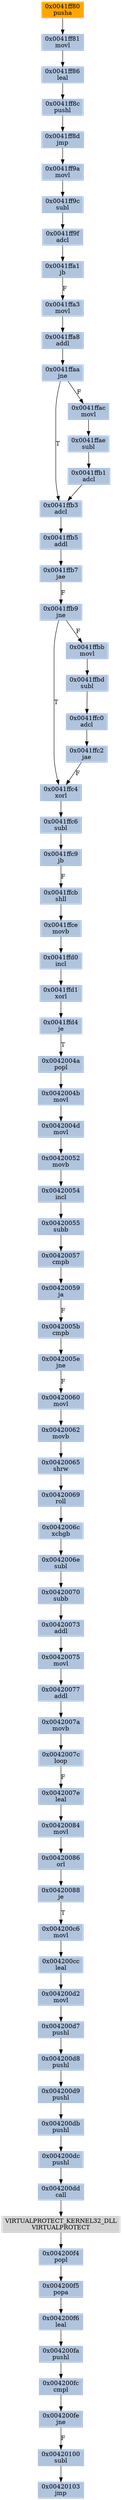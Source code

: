 strict digraph G {
	graph [bgcolor=transparent,
		name=G
	];
	node [color=lightsteelblue,
		fillcolor=lightsteelblue,
		shape=rectangle,
		style=filled
	];
	"0x0041ffc0"	[label="0x0041ffc0
adcl"];
	"0x0041ffc2"	[label="0x0041ffc2
jae"];
	"0x0041ffc0" -> "0x0041ffc2"	[color="#000000"];
	"0x0041ffc9"	[label="0x0041ffc9
jb"];
	"0x0041ffcb"	[label="0x0041ffcb
shll"];
	"0x0041ffc9" -> "0x0041ffcb"	[color="#000000",
		label=F];
	"0x00420052"	[label="0x00420052
movb"];
	"0x00420054"	[label="0x00420054
incl"];
	"0x00420052" -> "0x00420054"	[color="#000000"];
	"0x0041ff9f"	[label="0x0041ff9f
adcl"];
	"0x0041ffa1"	[label="0x0041ffa1
jb"];
	"0x0041ff9f" -> "0x0041ffa1"	[color="#000000"];
	"0x0041ffb1"	[label="0x0041ffb1
adcl"];
	"0x0041ffb3"	[label="0x0041ffb3
adcl"];
	"0x0041ffb1" -> "0x0041ffb3"	[color="#000000"];
	"0x004200d9"	[label="0x004200d9
pushl"];
	"0x004200db"	[label="0x004200db
pushl"];
	"0x004200d9" -> "0x004200db"	[color="#000000"];
	"0x00420055"	[label="0x00420055
subb"];
	"0x00420057"	[label="0x00420057
cmpb"];
	"0x00420055" -> "0x00420057"	[color="#000000"];
	"0x0041ff81"	[label="0x0041ff81
movl"];
	"0x0041ff86"	[label="0x0041ff86
leal"];
	"0x0041ff81" -> "0x0041ff86"	[color="#000000"];
	"0x004200fe"	[label="0x004200fe
jne"];
	"0x00420100"	[label="0x00420100
subl"];
	"0x004200fe" -> "0x00420100"	[color="#000000",
		label=F];
	"0x004200f5"	[label="0x004200f5
popa"];
	"0x004200f6"	[label="0x004200f6
leal"];
	"0x004200f5" -> "0x004200f6"	[color="#000000"];
	"0x0042005e"	[label="0x0042005e
jne"];
	"0x00420060"	[label="0x00420060
movl"];
	"0x0042005e" -> "0x00420060"	[color="#000000",
		label=F];
	"0x0042005b"	[label="0x0042005b
cmpb"];
	"0x0042005b" -> "0x0042005e"	[color="#000000"];
	"0x0041ff9c"	[label="0x0041ff9c
subl"];
	"0x0041ff9c" -> "0x0041ff9f"	[color="#000000"];
	"0x0041ffc4"	[label="0x0041ffc4
xorl"];
	"0x0041ffc6"	[label="0x0041ffc6
subl"];
	"0x0041ffc4" -> "0x0041ffc6"	[color="#000000"];
	"0x00420088"	[label="0x00420088
je"];
	"0x004200c6"	[label="0x004200c6
movl"];
	"0x00420088" -> "0x004200c6"	[color="#000000",
		label=T];
	"0x00420086"	[label="0x00420086
orl"];
	"0x00420086" -> "0x00420088"	[color="#000000"];
	"0x0041ffa3"	[label="0x0041ffa3
movl"];
	"0x0041ffa8"	[label="0x0041ffa8
addl"];
	"0x0041ffa3" -> "0x0041ffa8"	[color="#000000"];
	"0x0042006c"	[label="0x0042006c
xchgb"];
	"0x0042006e"	[label="0x0042006e
subl"];
	"0x0042006c" -> "0x0042006e"	[color="#000000"];
	"0x0041ff8c"	[label="0x0041ff8c
pushl"];
	"0x0041ff8d"	[label="0x0041ff8d
jmp"];
	"0x0041ff8c" -> "0x0041ff8d"	[color="#000000"];
	"0x0041ffb5"	[label="0x0041ffb5
addl"];
	"0x0041ffb7"	[label="0x0041ffb7
jae"];
	"0x0041ffb5" -> "0x0041ffb7"	[color="#000000"];
	"0x00420103"	[label="0x00420103
jmp"];
	"0x0041ff80"	[color=lightgrey,
		fillcolor=orange,
		label="0x0041ff80
pusha"];
	"0x0041ff80" -> "0x0041ff81"	[color="#000000"];
	"0x0042007a"	[label="0x0042007a
movb"];
	"0x0042007c"	[label="0x0042007c
loop"];
	"0x0042007a" -> "0x0042007c"	[color="#000000"];
	"0x004200dc"	[label="0x004200dc
pushl"];
	"0x004200dd"	[label="0x004200dd
call"];
	"0x004200dc" -> "0x004200dd"	[color="#000000"];
	"0x00420100" -> "0x00420103"	[color="#000000"];
	"0x00420062"	[label="0x00420062
movb"];
	"0x00420065"	[label="0x00420065
shrw"];
	"0x00420062" -> "0x00420065"	[color="#000000"];
	"0x0041ffb3" -> "0x0041ffb5"	[color="#000000"];
	"0x0041ffd0"	[label="0x0041ffd0
incl"];
	"0x0041ffd1"	[label="0x0041ffd1
xorl"];
	"0x0041ffd0" -> "0x0041ffd1"	[color="#000000"];
	"0x00420069"	[label="0x00420069
roll"];
	"0x00420065" -> "0x00420069"	[color="#000000"];
	"0x00420059"	[label="0x00420059
ja"];
	"0x00420057" -> "0x00420059"	[color="#000000"];
	"0x004200d7"	[label="0x004200d7
pushl"];
	"0x004200d8"	[label="0x004200d8
pushl"];
	"0x004200d7" -> "0x004200d8"	[color="#000000"];
	"0x004200d8" -> "0x004200d9"	[color="#000000"];
	"0x0041ff9a"	[label="0x0041ff9a
movl"];
	"0x0041ff9a" -> "0x0041ff9c"	[color="#000000"];
	"0x00420075"	[label="0x00420075
movl"];
	"0x00420077"	[label="0x00420077
addl"];
	"0x00420075" -> "0x00420077"	[color="#000000"];
	"0x0041ffb9"	[label="0x0041ffb9
jne"];
	"0x0041ffb7" -> "0x0041ffb9"	[color="#000000",
		label=F];
	"0x0041ff8d" -> "0x0041ff9a"	[color="#000000"];
	"0x0041ffd4"	[label="0x0041ffd4
je"];
	"0x0042004a"	[label="0x0042004a
popl"];
	"0x0041ffd4" -> "0x0042004a"	[color="#000000",
		label=T];
	"0x00420077" -> "0x0042007a"	[color="#000000"];
	"0x00420070"	[label="0x00420070
subb"];
	"0x00420073"	[label="0x00420073
addl"];
	"0x00420070" -> "0x00420073"	[color="#000000"];
	"0x004200fa"	[label="0x004200fa
pushl"];
	"0x004200f6" -> "0x004200fa"	[color="#000000"];
	"0x004200f4"	[label="0x004200f4
popl"];
	"0x004200f4" -> "0x004200f5"	[color="#000000"];
	"0x004200db" -> "0x004200dc"	[color="#000000"];
	"0x00420054" -> "0x00420055"	[color="#000000"];
	"0x0042004d"	[label="0x0042004d
movl"];
	"0x0042004d" -> "0x00420052"	[color="#000000"];
	"0x0041ffaa"	[label="0x0041ffaa
jne"];
	"0x0041ffaa" -> "0x0041ffb3"	[color="#000000",
		label=T];
	"0x0041ffac"	[label="0x0041ffac
movl"];
	"0x0041ffaa" -> "0x0041ffac"	[color="#000000",
		label=F];
	"0x0042004b"	[label="0x0042004b
movl"];
	"0x0042004b" -> "0x0042004d"	[color="#000000"];
	"0x0042007e"	[label="0x0042007e
leal"];
	"0x00420084"	[label="0x00420084
movl"];
	"0x0042007e" -> "0x00420084"	[color="#000000"];
	VIRTUALPROTECT_KERNEL32_DLL	[color=lightgrey,
		fillcolor=lightgrey,
		label="VIRTUALPROTECT_KERNEL32_DLL
VIRTUALPROTECT"];
	VIRTUALPROTECT_KERNEL32_DLL -> "0x004200f4"	[color="#000000"];
	"0x0042006e" -> "0x00420070"	[color="#000000"];
	"0x0041ffd1" -> "0x0041ffd4"	[color="#000000"];
	"0x0041ffae"	[label="0x0041ffae
subl"];
	"0x0041ffac" -> "0x0041ffae"	[color="#000000"];
	"0x0041ffbd"	[label="0x0041ffbd
subl"];
	"0x0041ffbd" -> "0x0041ffc0"	[color="#000000"];
	"0x0041ff86" -> "0x0041ff8c"	[color="#000000"];
	"0x00420073" -> "0x00420075"	[color="#000000"];
	"0x00420060" -> "0x00420062"	[color="#000000"];
	"0x00420059" -> "0x0042005b"	[color="#000000",
		label=F];
	"0x0041ffce"	[label="0x0041ffce
movb"];
	"0x0041ffce" -> "0x0041ffd0"	[color="#000000"];
	"0x0041ffa8" -> "0x0041ffaa"	[color="#000000"];
	"0x004200fc"	[label="0x004200fc
cmpl"];
	"0x004200fc" -> "0x004200fe"	[color="#000000"];
	"0x0042004a" -> "0x0042004b"	[color="#000000"];
	"0x0041ffa1" -> "0x0041ffa3"	[color="#000000",
		label=F];
	"0x0041ffae" -> "0x0041ffb1"	[color="#000000"];
	"0x00420084" -> "0x00420086"	[color="#000000"];
	"0x0041ffc6" -> "0x0041ffc9"	[color="#000000"];
	"0x004200d2"	[label="0x004200d2
movl"];
	"0x004200d2" -> "0x004200d7"	[color="#000000"];
	"0x0041ffb9" -> "0x0041ffc4"	[color="#000000",
		label=T];
	"0x0041ffbb"	[label="0x0041ffbb
movl"];
	"0x0041ffb9" -> "0x0041ffbb"	[color="#000000",
		label=F];
	"0x0041ffcb" -> "0x0041ffce"	[color="#000000"];
	"0x0041ffc2" -> "0x0041ffc4"	[color="#000000",
		label=F];
	"0x00420069" -> "0x0042006c"	[color="#000000"];
	"0x0042007c" -> "0x0042007e"	[color="#000000",
		label=F];
	"0x0041ffbb" -> "0x0041ffbd"	[color="#000000"];
	"0x004200dd" -> VIRTUALPROTECT_KERNEL32_DLL	[color="#000000"];
	"0x004200fa" -> "0x004200fc"	[color="#000000"];
	"0x004200cc"	[label="0x004200cc
leal"];
	"0x004200cc" -> "0x004200d2"	[color="#000000"];
	"0x004200c6" -> "0x004200cc"	[color="#000000"];
}
